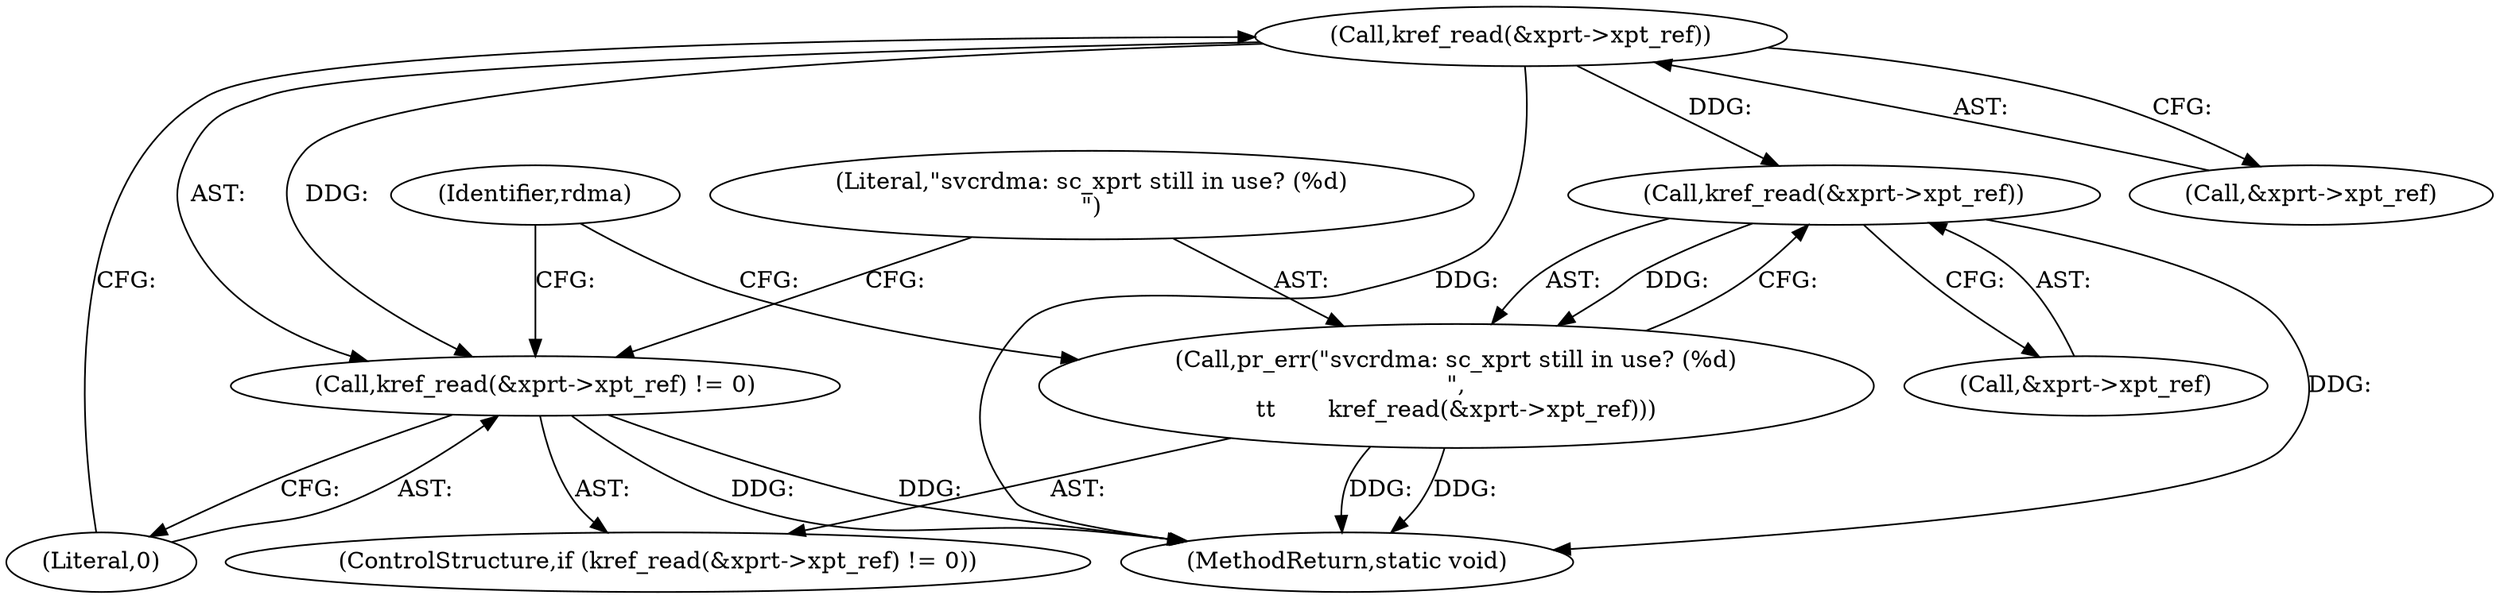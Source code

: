 digraph "0_linux_c70422f760c120480fee4de6c38804c72aa26bc1_41@API" {
"1000137" [label="(Call,kref_read(&xprt->xpt_ref))"];
"1000136" [label="(Call,kref_read(&xprt->xpt_ref) != 0)"];
"1000145" [label="(Call,kref_read(&xprt->xpt_ref))"];
"1000143" [label="(Call,pr_err(\"svcrdma: sc_xprt still in use? (%d)\n\",\n\t\t       kref_read(&xprt->xpt_ref)))"];
"1000135" [label="(ControlStructure,if (kref_read(&xprt->xpt_ref) != 0))"];
"1000155" [label="(Identifier,rdma)"];
"1000138" [label="(Call,&xprt->xpt_ref)"];
"1000145" [label="(Call,kref_read(&xprt->xpt_ref))"];
"1000146" [label="(Call,&xprt->xpt_ref)"];
"1000136" [label="(Call,kref_read(&xprt->xpt_ref) != 0)"];
"1000143" [label="(Call,pr_err(\"svcrdma: sc_xprt still in use? (%d)\n\",\n\t\t       kref_read(&xprt->xpt_ref)))"];
"1000277" [label="(MethodReturn,static void)"];
"1000144" [label="(Literal,\"svcrdma: sc_xprt still in use? (%d)\n\")"];
"1000142" [label="(Literal,0)"];
"1000137" [label="(Call,kref_read(&xprt->xpt_ref))"];
"1000137" -> "1000136"  [label="AST: "];
"1000137" -> "1000138"  [label="CFG: "];
"1000138" -> "1000137"  [label="AST: "];
"1000142" -> "1000137"  [label="CFG: "];
"1000137" -> "1000277"  [label="DDG: "];
"1000137" -> "1000136"  [label="DDG: "];
"1000137" -> "1000145"  [label="DDG: "];
"1000136" -> "1000135"  [label="AST: "];
"1000136" -> "1000142"  [label="CFG: "];
"1000142" -> "1000136"  [label="AST: "];
"1000144" -> "1000136"  [label="CFG: "];
"1000155" -> "1000136"  [label="CFG: "];
"1000136" -> "1000277"  [label="DDG: "];
"1000136" -> "1000277"  [label="DDG: "];
"1000145" -> "1000143"  [label="AST: "];
"1000145" -> "1000146"  [label="CFG: "];
"1000146" -> "1000145"  [label="AST: "];
"1000143" -> "1000145"  [label="CFG: "];
"1000145" -> "1000277"  [label="DDG: "];
"1000145" -> "1000143"  [label="DDG: "];
"1000143" -> "1000135"  [label="AST: "];
"1000144" -> "1000143"  [label="AST: "];
"1000155" -> "1000143"  [label="CFG: "];
"1000143" -> "1000277"  [label="DDG: "];
"1000143" -> "1000277"  [label="DDG: "];
}
